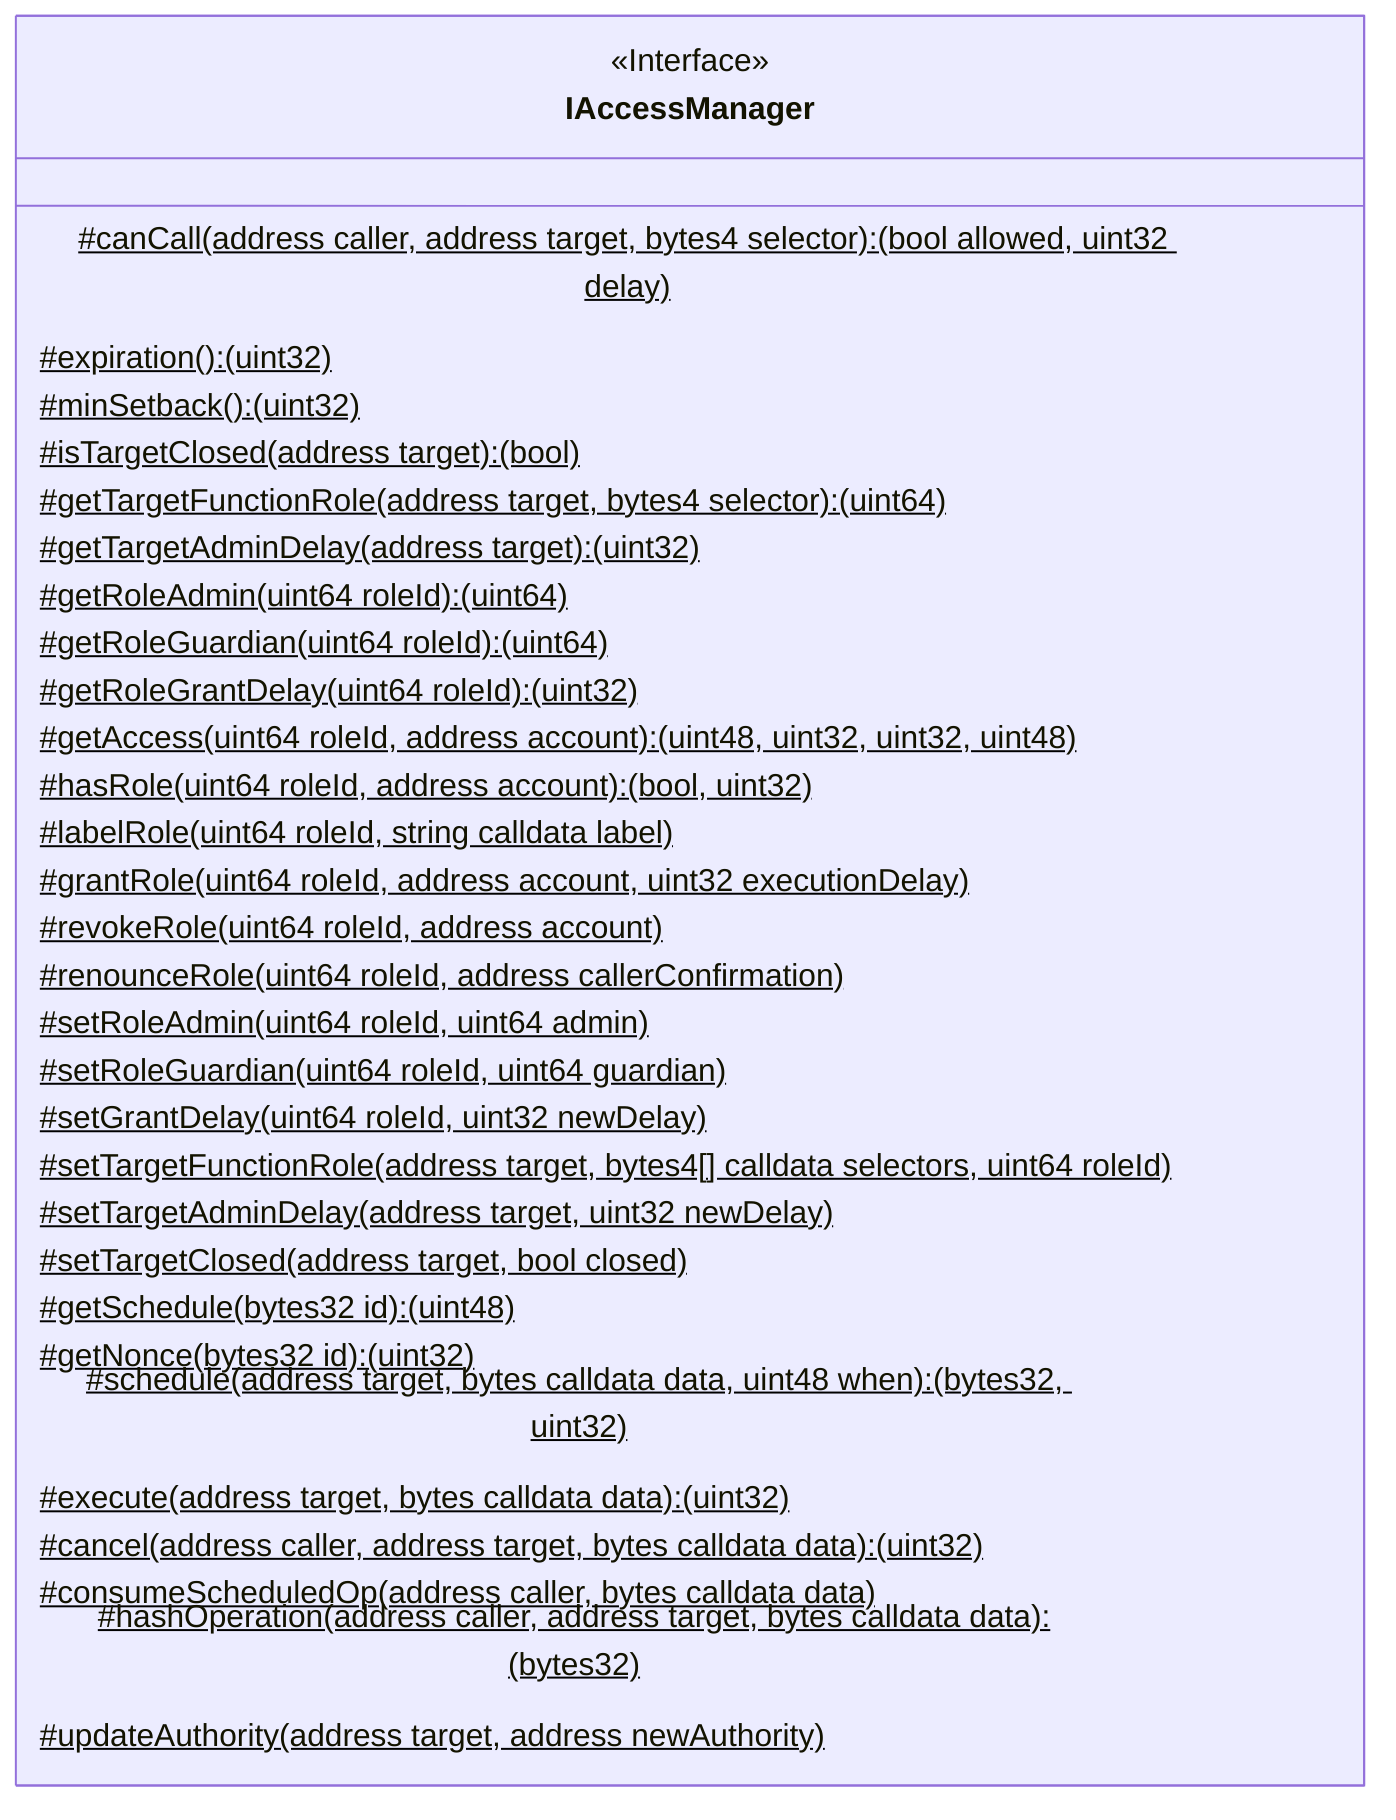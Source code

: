 classDiagram
  %% 246:15841:1
  class IAccessManager {
    <<Interface>>
    #canCall(address caller, address target, bytes4 selector): (bool allowed, uint32 delay)$
    #expiration(): (uint32)$
    #minSetback(): (uint32)$
    #isTargetClosed(address target): (bool)$
    #getTargetFunctionRole(address target, bytes4 selector): (uint64)$
    #getTargetAdminDelay(address target): (uint32)$
    #getRoleAdmin(uint64 roleId): (uint64)$
    #getRoleGuardian(uint64 roleId): (uint64)$
    #getRoleGrantDelay(uint64 roleId): (uint32)$
    #getAccess(uint64 roleId, address account): (uint48, uint32, uint32, uint48)$
    #hasRole(uint64 roleId, address account): (bool, uint32)$
    #labelRole(uint64 roleId, string calldata label)$
    #grantRole(uint64 roleId, address account, uint32 executionDelay)$
    #revokeRole(uint64 roleId, address account)$
    #renounceRole(uint64 roleId, address callerConfirmation)$
    #setRoleAdmin(uint64 roleId, uint64 admin)$
    #setRoleGuardian(uint64 roleId, uint64 guardian)$
    #setGrantDelay(uint64 roleId, uint32 newDelay)$
    #setTargetFunctionRole(address target, bytes4[] calldata selectors, uint64 roleId)$
    #setTargetAdminDelay(address target, uint32 newDelay)$
    #setTargetClosed(address target, bool closed)$
    #getSchedule(bytes32 id): (uint48)$
    #getNonce(bytes32 id): (uint32)$
    #schedule(address target, bytes calldata data, uint48 when): (bytes32, uint32)$
    #execute(address target, bytes calldata data): (uint32)$
    #cancel(address caller, address target, bytes calldata data): (uint32)$
    #consumeScheduledOp(address caller, bytes calldata data)$
    #hashOperation(address caller, address target, bytes calldata data): (bytes32)$
    #updateAuthority(address target, address newAuthority)$
  }